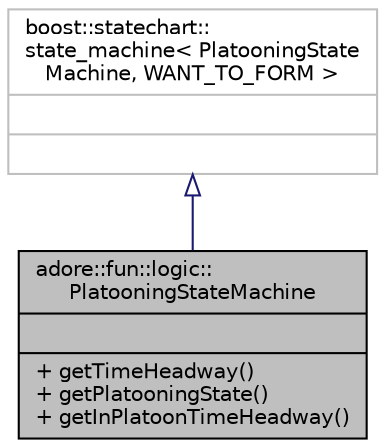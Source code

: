 digraph "adore::fun::logic::PlatooningStateMachine"
{
 // LATEX_PDF_SIZE
  edge [fontname="Helvetica",fontsize="10",labelfontname="Helvetica",labelfontsize="10"];
  node [fontname="Helvetica",fontsize="10",shape=record];
  Node1 [label="{adore::fun::logic::\lPlatooningStateMachine\n||+ getTimeHeadway()\l+ getPlatooningState()\l+ getInPlatoonTimeHeadway()\l}",height=0.2,width=0.4,color="black", fillcolor="grey75", style="filled", fontcolor="black",tooltip=" "];
  Node2 -> Node1 [dir="back",color="midnightblue",fontsize="10",style="solid",arrowtail="onormal",fontname="Helvetica"];
  Node2 [label="{boost::statechart::\lstate_machine\< PlatooningState\lMachine, WANT_TO_FORM \>\n||}",height=0.2,width=0.4,color="grey75", fillcolor="white", style="filled",tooltip=" "];
}
